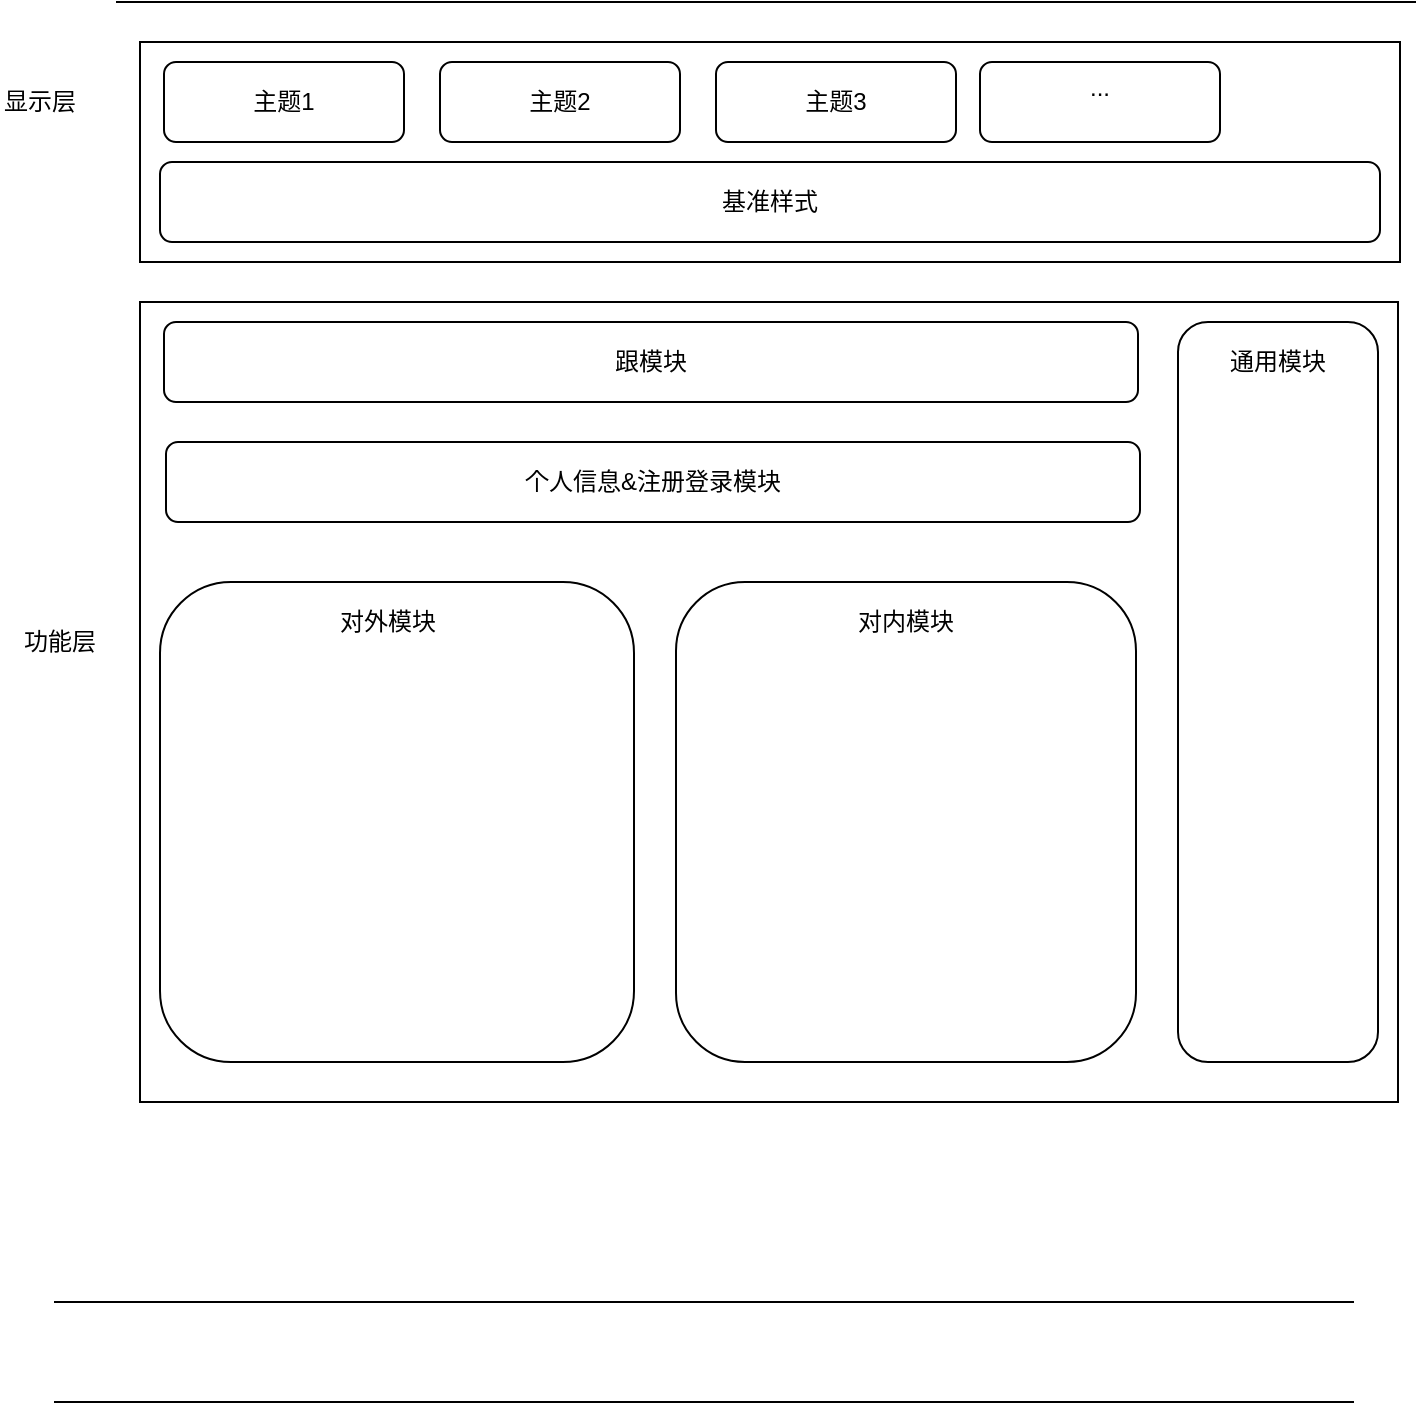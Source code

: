 <mxfile version="10.6.1" type="github"><diagram id="4DJQD5K0xsLIv7u__M3w" name="Page-1"><mxGraphModel dx="918" dy="517" grid="1" gridSize="10" guides="1" tooltips="1" connect="1" arrows="1" fold="1" page="1" pageScale="1" pageWidth="827" pageHeight="1169" math="0" shadow="0"><root><mxCell id="0"/><mxCell id="1" parent="0"/><mxCell id="Nfz2hM-H0na5c3cWpqTh-6" value="" style="endArrow=none;html=1;" edge="1" parent="1"><mxGeometry width="50" height="50" relative="1" as="geometry"><mxPoint x="119" y="50" as="sourcePoint"/><mxPoint x="769" y="50" as="targetPoint"/></mxGeometry></mxCell><mxCell id="Nfz2hM-H0na5c3cWpqTh-7" value="" style="endArrow=none;html=1;" edge="1" parent="1"><mxGeometry width="50" height="50" relative="1" as="geometry"><mxPoint x="88" y="700" as="sourcePoint"/><mxPoint x="738" y="700" as="targetPoint"/></mxGeometry></mxCell><mxCell id="Nfz2hM-H0na5c3cWpqTh-8" value="" style="endArrow=none;html=1;" edge="1" parent="1"><mxGeometry width="50" height="50" relative="1" as="geometry"><mxPoint x="88" y="750" as="sourcePoint"/><mxPoint x="738" y="750" as="targetPoint"/></mxGeometry></mxCell><mxCell id="Nfz2hM-H0na5c3cWpqTh-9" value="" style="rounded=0;whiteSpace=wrap;html=1;" vertex="1" parent="1"><mxGeometry x="131" y="70" width="630" height="110" as="geometry"/></mxCell><mxCell id="Nfz2hM-H0na5c3cWpqTh-10" value="显示层&lt;br&gt;" style="text;html=1;strokeColor=none;fillColor=none;align=center;verticalAlign=middle;whiteSpace=wrap;rounded=0;" vertex="1" parent="1"><mxGeometry x="61" y="90" width="40" height="20" as="geometry"/></mxCell><mxCell id="Nfz2hM-H0na5c3cWpqTh-12" value="基准样式&lt;br&gt;" style="rounded=1;whiteSpace=wrap;html=1;" vertex="1" parent="1"><mxGeometry x="141" y="130" width="610" height="40" as="geometry"/></mxCell><mxCell id="Nfz2hM-H0na5c3cWpqTh-13" value="主题1&lt;br&gt;" style="rounded=1;whiteSpace=wrap;html=1;" vertex="1" parent="1"><mxGeometry x="143" y="80" width="120" height="40" as="geometry"/></mxCell><mxCell id="Nfz2hM-H0na5c3cWpqTh-14" value="主题2" style="rounded=1;whiteSpace=wrap;html=1;" vertex="1" parent="1"><mxGeometry x="281" y="80" width="120" height="40" as="geometry"/></mxCell><mxCell id="Nfz2hM-H0na5c3cWpqTh-15" value="主题3&lt;br&gt;" style="rounded=1;whiteSpace=wrap;html=1;" vertex="1" parent="1"><mxGeometry x="419" y="80" width="120" height="40" as="geometry"/></mxCell><mxCell id="Nfz2hM-H0na5c3cWpqTh-16" value="...&lt;br&gt;&lt;br&gt;" style="rounded=1;whiteSpace=wrap;html=1;" vertex="1" parent="1"><mxGeometry x="551" y="80" width="120" height="40" as="geometry"/></mxCell><mxCell id="Nfz2hM-H0na5c3cWpqTh-17" value="" style="rounded=0;whiteSpace=wrap;html=1;" vertex="1" parent="1"><mxGeometry x="131" y="200" width="629" height="400" as="geometry"/></mxCell><mxCell id="Nfz2hM-H0na5c3cWpqTh-18" value="跟模块&lt;br&gt;" style="rounded=1;whiteSpace=wrap;html=1;" vertex="1" parent="1"><mxGeometry x="143" y="210" width="487" height="40" as="geometry"/></mxCell><mxCell id="Nfz2hM-H0na5c3cWpqTh-19" value="" style="rounded=1;whiteSpace=wrap;html=1;" vertex="1" parent="1"><mxGeometry x="650" y="210" width="100" height="370" as="geometry"/></mxCell><mxCell id="Nfz2hM-H0na5c3cWpqTh-20" value="" style="rounded=1;whiteSpace=wrap;html=1;" vertex="1" parent="1"><mxGeometry x="141" y="340" width="237" height="240" as="geometry"/></mxCell><mxCell id="Nfz2hM-H0na5c3cWpqTh-21" value="" style="rounded=1;whiteSpace=wrap;html=1;" vertex="1" parent="1"><mxGeometry x="399" y="340" width="230" height="240" as="geometry"/></mxCell><mxCell id="Nfz2hM-H0na5c3cWpqTh-22" value="个人信息&amp;amp;注册登录模块" style="rounded=1;whiteSpace=wrap;html=1;" vertex="1" parent="1"><mxGeometry x="144" y="270" width="487" height="40" as="geometry"/></mxCell><mxCell id="Nfz2hM-H0na5c3cWpqTh-23" value="对外模块" style="text;html=1;strokeColor=none;fillColor=none;align=center;verticalAlign=middle;whiteSpace=wrap;rounded=0;" vertex="1" parent="1"><mxGeometry x="220" y="350" width="70" height="20" as="geometry"/></mxCell><mxCell id="Nfz2hM-H0na5c3cWpqTh-24" value="对内模块" style="text;html=1;strokeColor=none;fillColor=none;align=center;verticalAlign=middle;whiteSpace=wrap;rounded=0;" vertex="1" parent="1"><mxGeometry x="479" y="350" width="70" height="20" as="geometry"/></mxCell><mxCell id="Nfz2hM-H0na5c3cWpqTh-25" value="通用模块" style="text;html=1;strokeColor=none;fillColor=none;align=center;verticalAlign=middle;whiteSpace=wrap;rounded=0;" vertex="1" parent="1"><mxGeometry x="665" y="220" width="70" height="20" as="geometry"/></mxCell><mxCell id="Nfz2hM-H0na5c3cWpqTh-26" value="功能层&lt;br&gt;" style="text;html=1;strokeColor=none;fillColor=none;align=center;verticalAlign=middle;whiteSpace=wrap;rounded=0;" vertex="1" parent="1"><mxGeometry x="71" y="360" width="40" height="20" as="geometry"/></mxCell></root></mxGraphModel></diagram></mxfile>